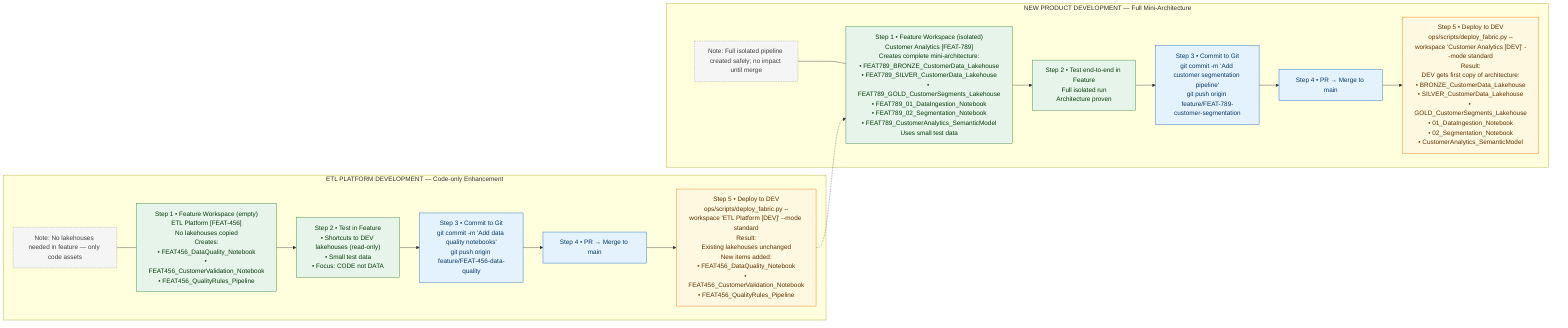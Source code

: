 ---
config:
  layout: dagre
---
flowchart LR
 subgraph A["ETL PLATFORM DEVELOPMENT — Code-only Enhancement"]
    direction LR
        A1["Step 1 • Feature Workspace (empty)
ETL Platform [FEAT-456]
No lakehouses copied
Creates:
• FEAT456_DataQuality_Notebook
• FEAT456_CustomerValidation_Notebook
• FEAT456_QualityRules_Pipeline"]
        A2["Step 2 • Test in Feature
• Shortcuts to DEV lakehouses (read-only)
• Small test data
• Focus: CODE not DATA"]
        A3@{ label: "Step 3 • Commit to Git\ngit commit -m 'Add data quality notebooks'\ngit push origin feature/FEAT-456-data-quality" }
        A4["Step 4 • PR → Merge to main"]
        A5@{ label: "Step 5 • Deploy to DEV\nops/scripts/deploy_fabric.py --workspace 'ETL Platform [DEV]' --mode standard\n\nResult:\nExisting lakehouses unchanged\nNew items added:\n• FEAT456_DataQuality_Notebook\n• FEAT456_CustomerValidation_Notebook\n• FEAT456_QualityRules_Pipeline" }
        AN1["Note: No lakehouses needed in feature — only code assets"]
  end
 subgraph B["NEW PRODUCT DEVELOPMENT — Full Mini-Architecture"]
    direction LR
        B1["Step 1 • Feature Workspace (isolated)
Customer Analytics [FEAT-789]
Creates complete mini-architecture:
• FEAT789_BRONZE_CustomerData_Lakehouse
• FEAT789_SILVER_CustomerData_Lakehouse
• FEAT789_GOLD_CustomerSegments_Lakehouse
• FEAT789_01_DataIngestion_Notebook
• FEAT789_02_Segmentation_Notebook
• FEAT789_CustomerAnalytics_SemanticModel
Uses small test data"]
        B2["Step 2 • Test end-to-end in Feature
Full isolated run
Architecture proven"]
        B3@{ label: "Step 3 • Commit to Git\ngit commit -m 'Add customer segmentation pipeline'\ngit push origin feature/FEAT-789-customer-segmentation" }
        B4["Step 4 • PR → Merge to main"]
        B5@{ label: "Step 5 • Deploy to DEV\nops/scripts/deploy_fabric.py --workspace 'Customer Analytics [DEV]' --mode standard\n\nResult:\nDEV gets first copy of architecture:\n• BRONZE_CustomerData_Lakehouse\n• SILVER_CustomerData_Lakehouse\n• GOLD_CustomerSegments_Lakehouse\n• 01_DataIngestion_Notebook\n• 02_Segmentation_Notebook\n• CustomerAnalytics_SemanticModel" }
        BN1["Note: Full isolated pipeline created safely; no impact until merge"]
  end
    A1 --> A2
    A2 --> A3
    A3 --> A4
    A4 --> A5
    AN1 --- A1
    B1 --> B2
    B2 --> B3
    B3 --> B4
    B4 --> B5
    BN1 --- B1
    A5 -.-> B1
    A3@{ shape: rect}
    A5@{ shape: rect}
    B3@{ shape: rect}
    B5@{ shape: rect}
     A1:::feature
     A2:::feature
     A3:::git
     A4:::git
     A5:::dev
     AN1:::note
     B1:::feature
     B2:::feature
     B3:::git
     B4:::git
     B5:::dev
     BN1:::note
    classDef feature fill:#E6F4EA,stroke:#2E7D32,stroke-width:1,color:#0B3D0B
    classDef git fill:#E3F2FD,stroke:#1565C0,stroke-width:1,color:#0D3A66
    classDef dev fill:#FFF8E1,stroke:#EF6C00,stroke-width:1,color:#5D3200
    classDef note fill:#F5F5F5,stroke:#9E9E9E,color:#424242,stroke-dasharray:4 2